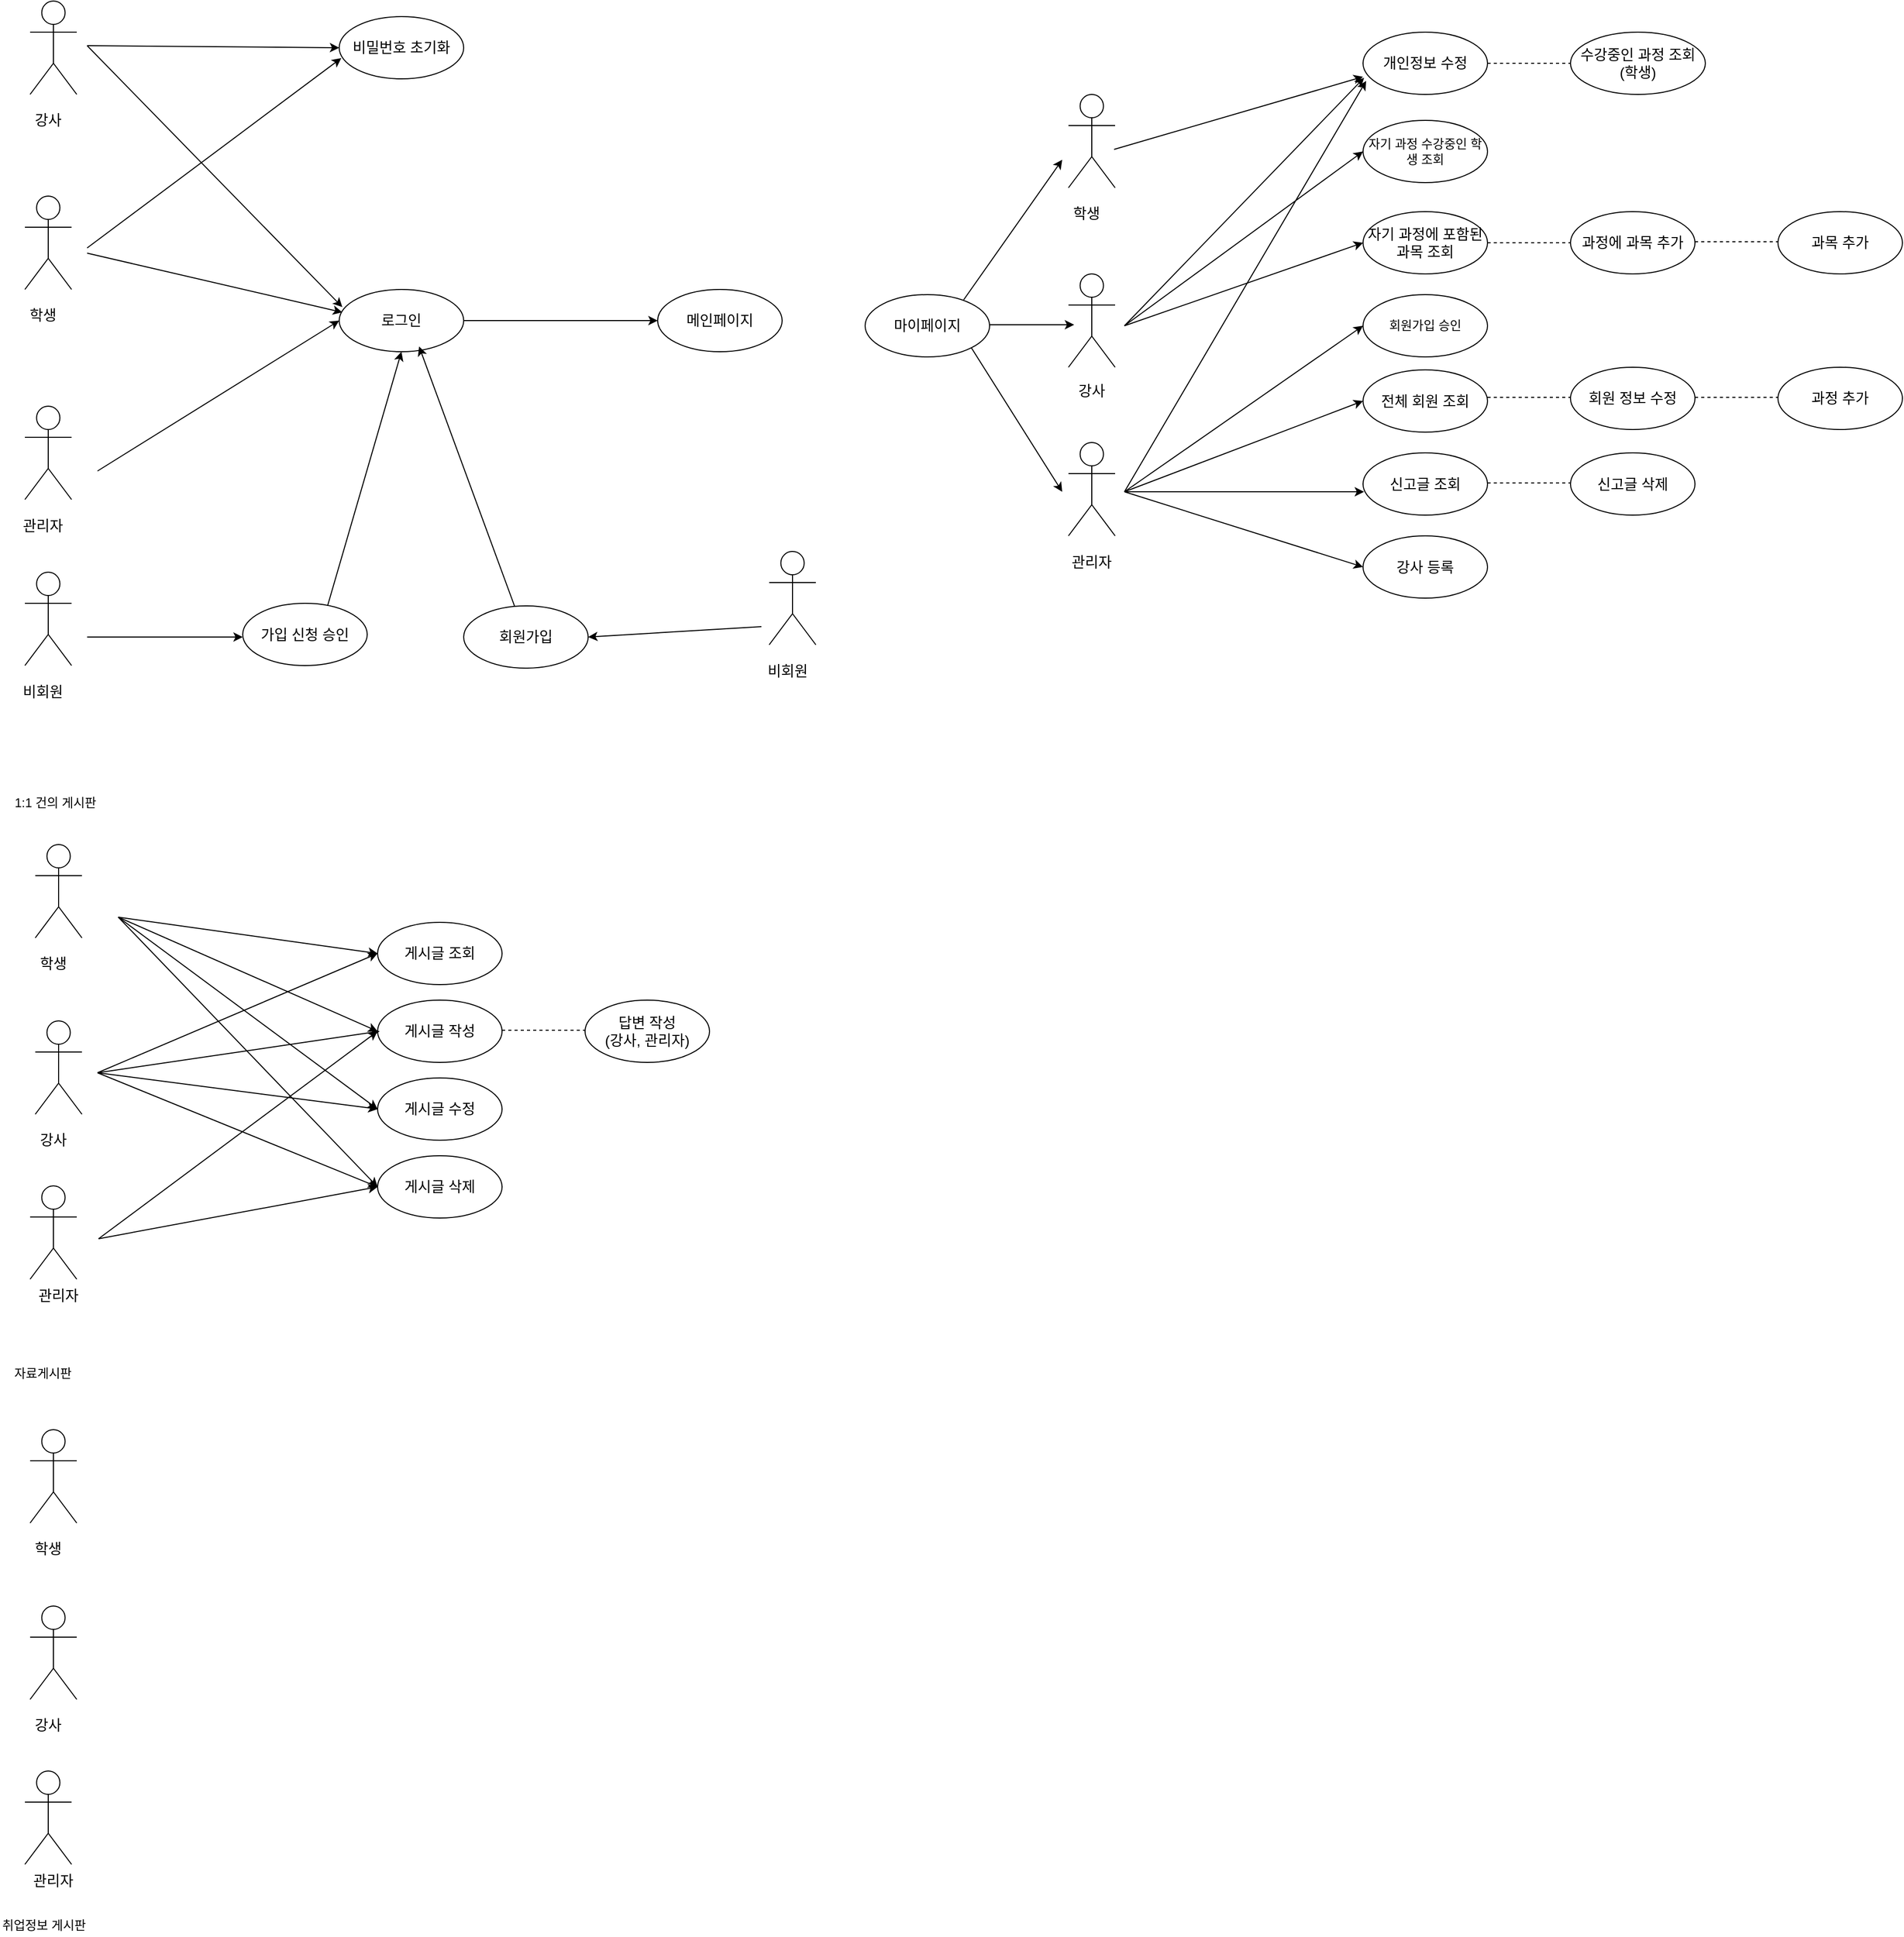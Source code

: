 <mxfile version="10.6.7" type="device"><diagram id="NTyxb_ioDviHmjdF3tRQ" name="Page-1"><mxGraphModel dx="918" dy="575" grid="1" gridSize="10" guides="1" tooltips="1" connect="1" arrows="1" fold="1" page="1" pageScale="1" pageWidth="827" pageHeight="1169" math="0" shadow="0"><root><mxCell id="0"/><mxCell id="1" parent="0"/><mxCell id="vYKhGPjS0XcKdQ3DkkJL-1" value="&lt;font color=&quot;#ffffff&quot;&gt;Actor&lt;/font&gt;" style="shape=umlActor;verticalLabelPosition=bottom;labelBackgroundColor=#ffffff;verticalAlign=top;html=1;outlineConnect=0;" parent="1" vertex="1"><mxGeometry x="50" y="215" width="45" height="90" as="geometry"/></mxCell><mxCell id="vYKhGPjS0XcKdQ3DkkJL-2" value="&lt;font style=&quot;font-size: 14px&quot;&gt;비밀번호 초기화&lt;/font&gt;" style="ellipse;whiteSpace=wrap;html=1;" parent="1" vertex="1"><mxGeometry x="353" y="42" width="120" height="60" as="geometry"/></mxCell><mxCell id="vYKhGPjS0XcKdQ3DkkJL-12" value="&lt;font style=&quot;font-size: 14px&quot;&gt;학생&lt;/font&gt;" style="text;html=1;strokeColor=none;fillColor=none;align=center;verticalAlign=middle;whiteSpace=wrap;rounded=0;" parent="1" vertex="1"><mxGeometry x="40" y="320" width="55" height="20" as="geometry"/></mxCell><mxCell id="vYKhGPjS0XcKdQ3DkkJL-15" value="&lt;font color=&quot;#ffffff&quot;&gt;Actor&lt;/font&gt;" style="shape=umlActor;verticalLabelPosition=bottom;labelBackgroundColor=#ffffff;verticalAlign=top;html=1;outlineConnect=0;" parent="1" vertex="1"><mxGeometry x="55" y="27" width="45" height="90" as="geometry"/></mxCell><mxCell id="vYKhGPjS0XcKdQ3DkkJL-16" value="&lt;font style=&quot;font-size: 14px&quot;&gt;강사&lt;/font&gt;" style="text;html=1;strokeColor=none;fillColor=none;align=center;verticalAlign=middle;whiteSpace=wrap;rounded=0;" parent="1" vertex="1"><mxGeometry x="45" y="132" width="55" height="20" as="geometry"/></mxCell><mxCell id="R5ydXDe85Mxhxa_G9bTE-1" value="&lt;font color=&quot;#ffffff&quot;&gt;Actor&lt;/font&gt;" style="shape=umlActor;verticalLabelPosition=bottom;labelBackgroundColor=#ffffff;verticalAlign=top;html=1;outlineConnect=0;strokeColor=#000000;" parent="1" vertex="1"><mxGeometry x="50" y="417.5" width="45" height="90" as="geometry"/></mxCell><mxCell id="R5ydXDe85Mxhxa_G9bTE-2" value="&lt;span style=&quot;font-size: 14px&quot;&gt;관리자&lt;/span&gt;" style="text;html=1;strokeColor=none;fillColor=none;align=center;verticalAlign=middle;whiteSpace=wrap;rounded=0;" parent="1" vertex="1"><mxGeometry x="40" y="522.5" width="55" height="20" as="geometry"/></mxCell><mxCell id="R5ydXDe85Mxhxa_G9bTE-4" value="" style="endArrow=classic;html=1;entryX=0.017;entryY=0.667;entryDx=0;entryDy=0;entryPerimeter=0;" parent="1" target="vYKhGPjS0XcKdQ3DkkJL-2" edge="1"><mxGeometry width="50" height="50" relative="1" as="geometry"><mxPoint x="110" y="265" as="sourcePoint"/><mxPoint x="360" y="160" as="targetPoint"/></mxGeometry></mxCell><mxCell id="R5ydXDe85Mxhxa_G9bTE-5" value="" style="endArrow=classic;html=1;entryX=0;entryY=0.5;entryDx=0;entryDy=0;" parent="1" target="vYKhGPjS0XcKdQ3DkkJL-2" edge="1"><mxGeometry width="50" height="50" relative="1" as="geometry"><mxPoint x="110" y="70" as="sourcePoint"/><mxPoint x="360" y="160" as="targetPoint"/></mxGeometry></mxCell><mxCell id="R5ydXDe85Mxhxa_G9bTE-6" value="&lt;span style=&quot;font-size: 14px&quot;&gt;로그인&lt;/span&gt;" style="ellipse;whiteSpace=wrap;html=1;" parent="1" vertex="1"><mxGeometry x="353" y="305" width="120" height="60" as="geometry"/></mxCell><mxCell id="R5ydXDe85Mxhxa_G9bTE-7" value="&lt;span style=&quot;font-size: 14px&quot;&gt;메인페이지&lt;/span&gt;" style="ellipse;whiteSpace=wrap;html=1;" parent="1" vertex="1"><mxGeometry x="660" y="305" width="120" height="60" as="geometry"/></mxCell><mxCell id="R5ydXDe85Mxhxa_G9bTE-11" value="" style="endArrow=classic;html=1;entryX=0;entryY=0.5;entryDx=0;entryDy=0;" parent="1" target="R5ydXDe85Mxhxa_G9bTE-6" edge="1"><mxGeometry width="50" height="50" relative="1" as="geometry"><mxPoint x="120" y="480" as="sourcePoint"/><mxPoint x="170" y="430" as="targetPoint"/></mxGeometry></mxCell><mxCell id="R5ydXDe85Mxhxa_G9bTE-12" value="" style="endArrow=classic;html=1;entryX=0.025;entryY=0.367;entryDx=0;entryDy=0;entryPerimeter=0;" parent="1" target="R5ydXDe85Mxhxa_G9bTE-6" edge="1"><mxGeometry width="50" height="50" relative="1" as="geometry"><mxPoint x="110" y="270" as="sourcePoint"/><mxPoint x="365" y="92" as="targetPoint"/></mxGeometry></mxCell><mxCell id="R5ydXDe85Mxhxa_G9bTE-13" value="" style="endArrow=classic;html=1;entryX=0.025;entryY=0.283;entryDx=0;entryDy=0;entryPerimeter=0;" parent="1" target="R5ydXDe85Mxhxa_G9bTE-6" edge="1"><mxGeometry width="50" height="50" relative="1" as="geometry"><mxPoint x="110" y="70" as="sourcePoint"/><mxPoint x="350" y="320" as="targetPoint"/></mxGeometry></mxCell><mxCell id="R5ydXDe85Mxhxa_G9bTE-14" value="" style="endArrow=classic;html=1;exitX=1;exitY=0.5;exitDx=0;exitDy=0;entryX=0;entryY=0.5;entryDx=0;entryDy=0;" parent="1" source="R5ydXDe85Mxhxa_G9bTE-6" target="R5ydXDe85Mxhxa_G9bTE-7" edge="1"><mxGeometry width="50" height="50" relative="1" as="geometry"><mxPoint x="390" y="412.5" as="sourcePoint"/><mxPoint x="656" y="342" as="targetPoint"/></mxGeometry></mxCell><mxCell id="R5ydXDe85Mxhxa_G9bTE-15" value="&lt;font color=&quot;#ffffff&quot;&gt;Actor&lt;/font&gt;" style="shape=umlActor;verticalLabelPosition=bottom;labelBackgroundColor=#ffffff;verticalAlign=top;html=1;outlineConnect=0;strokeColor=#000000;" parent="1" vertex="1"><mxGeometry x="50" y="577.5" width="45" height="90" as="geometry"/></mxCell><mxCell id="R5ydXDe85Mxhxa_G9bTE-16" value="&lt;span style=&quot;font-size: 14px&quot;&gt;비회원&lt;/span&gt;" style="text;html=1;strokeColor=none;fillColor=none;align=center;verticalAlign=middle;whiteSpace=wrap;rounded=0;" parent="1" vertex="1"><mxGeometry x="40" y="682.5" width="55" height="20" as="geometry"/></mxCell><mxCell id="R5ydXDe85Mxhxa_G9bTE-17" value="" style="endArrow=classic;html=1;" parent="1" edge="1"><mxGeometry width="50" height="50" relative="1" as="geometry"><mxPoint x="110" y="640" as="sourcePoint"/><mxPoint x="260" y="640" as="targetPoint"/></mxGeometry></mxCell><mxCell id="R5ydXDe85Mxhxa_G9bTE-19" value="&lt;span style=&quot;font-size: 14px&quot;&gt;회원가입&lt;/span&gt;" style="ellipse;whiteSpace=wrap;html=1;" parent="1" vertex="1"><mxGeometry x="473" y="610" width="120" height="60" as="geometry"/></mxCell><mxCell id="R5ydXDe85Mxhxa_G9bTE-22" value="" style="endArrow=classic;html=1;" parent="1" source="R5ydXDe85Mxhxa_G9bTE-19" edge="1"><mxGeometry width="50" height="50" relative="1" as="geometry"><mxPoint x="290" y="605" as="sourcePoint"/><mxPoint x="430" y="360" as="targetPoint"/></mxGeometry></mxCell><mxCell id="R5ydXDe85Mxhxa_G9bTE-23" value="&lt;font color=&quot;#ffffff&quot;&gt;Actor&lt;/font&gt;" style="shape=umlActor;verticalLabelPosition=bottom;labelBackgroundColor=#ffffff;verticalAlign=top;html=1;outlineConnect=0;strokeColor=#000000;" parent="1" vertex="1"><mxGeometry x="767.5" y="557.5" width="45" height="90" as="geometry"/></mxCell><mxCell id="R5ydXDe85Mxhxa_G9bTE-24" value="&lt;span style=&quot;font-size: 14px&quot;&gt;비회원&lt;/span&gt;" style="text;html=1;strokeColor=none;fillColor=none;align=center;verticalAlign=middle;whiteSpace=wrap;rounded=0;" parent="1" vertex="1"><mxGeometry x="757.5" y="662.5" width="55" height="20" as="geometry"/></mxCell><mxCell id="R5ydXDe85Mxhxa_G9bTE-25" value="&lt;span style=&quot;font-size: 14px&quot;&gt;가입 신청 승인&lt;/span&gt;" style="ellipse;whiteSpace=wrap;html=1;" parent="1" vertex="1"><mxGeometry x="260" y="607.5" width="120" height="60" as="geometry"/></mxCell><mxCell id="R5ydXDe85Mxhxa_G9bTE-26" value="" style="endArrow=classic;html=1;entryX=0.5;entryY=1;entryDx=0;entryDy=0;" parent="1" target="R5ydXDe85Mxhxa_G9bTE-6" edge="1"><mxGeometry width="50" height="50" relative="1" as="geometry"><mxPoint x="341.758" y="610.031" as="sourcePoint"/><mxPoint x="250" y="369.5" as="targetPoint"/></mxGeometry></mxCell><mxCell id="R5ydXDe85Mxhxa_G9bTE-27" value="" style="endArrow=classic;html=1;entryX=1;entryY=0.5;entryDx=0;entryDy=0;" parent="1" target="R5ydXDe85Mxhxa_G9bTE-19" edge="1"><mxGeometry width="50" height="50" relative="1" as="geometry"><mxPoint x="760" y="630" as="sourcePoint"/><mxPoint x="752.5" y="639.5" as="targetPoint"/></mxGeometry></mxCell><mxCell id="R5ydXDe85Mxhxa_G9bTE-35" value="&lt;font color=&quot;#ffffff&quot;&gt;Actor&lt;/font&gt;" style="shape=umlActor;verticalLabelPosition=bottom;labelBackgroundColor=#ffffff;verticalAlign=top;html=1;outlineConnect=0;" parent="1" vertex="1"><mxGeometry x="1056" y="290" width="45" height="90" as="geometry"/></mxCell><mxCell id="R5ydXDe85Mxhxa_G9bTE-36" value="&lt;span style=&quot;font-size: 14px&quot;&gt;강사&lt;/span&gt;" style="text;html=1;strokeColor=none;fillColor=none;align=center;verticalAlign=middle;whiteSpace=wrap;rounded=0;" parent="1" vertex="1"><mxGeometry x="1051" y="392.5" width="55" height="20" as="geometry"/></mxCell><mxCell id="R5ydXDe85Mxhxa_G9bTE-37" value="&lt;font color=&quot;#ffffff&quot;&gt;Actor&lt;/font&gt;" style="shape=umlActor;verticalLabelPosition=bottom;labelBackgroundColor=#ffffff;verticalAlign=top;html=1;outlineConnect=0;" parent="1" vertex="1"><mxGeometry x="1056" y="117" width="45" height="90" as="geometry"/></mxCell><mxCell id="R5ydXDe85Mxhxa_G9bTE-38" value="&lt;font style=&quot;font-size: 14px&quot;&gt;학생&lt;/font&gt;" style="text;html=1;strokeColor=none;fillColor=none;align=center;verticalAlign=middle;whiteSpace=wrap;rounded=0;" parent="1" vertex="1"><mxGeometry x="1046" y="222" width="55" height="20" as="geometry"/></mxCell><mxCell id="R5ydXDe85Mxhxa_G9bTE-39" value="&lt;font color=&quot;#ffffff&quot;&gt;Actor&lt;/font&gt;" style="shape=umlActor;verticalLabelPosition=bottom;labelBackgroundColor=#ffffff;verticalAlign=top;html=1;outlineConnect=0;strokeColor=#000000;" parent="1" vertex="1"><mxGeometry x="1056" y="452.5" width="45" height="90" as="geometry"/></mxCell><mxCell id="R5ydXDe85Mxhxa_G9bTE-40" value="&lt;span style=&quot;font-size: 14px&quot;&gt;관리자&lt;/span&gt;" style="text;html=1;strokeColor=none;fillColor=none;align=center;verticalAlign=middle;whiteSpace=wrap;rounded=0;" parent="1" vertex="1"><mxGeometry x="1051" y="557.5" width="55" height="20" as="geometry"/></mxCell><mxCell id="R5ydXDe85Mxhxa_G9bTE-53" value="&lt;span style=&quot;font-size: 14px&quot;&gt;마이페이지&lt;/span&gt;" style="ellipse;whiteSpace=wrap;html=1;" parent="1" vertex="1"><mxGeometry x="860" y="310" width="120" height="60" as="geometry"/></mxCell><mxCell id="R5ydXDe85Mxhxa_G9bTE-57" value="" style="endArrow=classic;html=1;" parent="1" edge="1"><mxGeometry width="50" height="50" relative="1" as="geometry"><mxPoint x="955" y="315" as="sourcePoint"/><mxPoint x="1050" y="180" as="targetPoint"/></mxGeometry></mxCell><mxCell id="R5ydXDe85Mxhxa_G9bTE-58" value="" style="endArrow=classic;html=1;" parent="1" edge="1"><mxGeometry width="50" height="50" relative="1" as="geometry"><mxPoint x="980" y="339" as="sourcePoint"/><mxPoint x="1061.5" y="339" as="targetPoint"/></mxGeometry></mxCell><mxCell id="R5ydXDe85Mxhxa_G9bTE-59" value="" style="endArrow=classic;html=1;exitX=1;exitY=1;exitDx=0;exitDy=0;" parent="1" source="R5ydXDe85Mxhxa_G9bTE-53" edge="1"><mxGeometry width="50" height="50" relative="1" as="geometry"><mxPoint x="975" y="335" as="sourcePoint"/><mxPoint x="1050" y="500" as="targetPoint"/></mxGeometry></mxCell><mxCell id="R5ydXDe85Mxhxa_G9bTE-60" value="&lt;span style=&quot;font-size: 14px&quot;&gt;개인정보 수정&lt;/span&gt;" style="ellipse;whiteSpace=wrap;html=1;" parent="1" vertex="1"><mxGeometry x="1340" y="57" width="120" height="60" as="geometry"/></mxCell><mxCell id="R5ydXDe85Mxhxa_G9bTE-72" value="&lt;span style=&quot;font-size: 14px&quot;&gt;수강중인 과정 조회&lt;br&gt;(학생)&lt;br&gt;&lt;/span&gt;" style="ellipse;whiteSpace=wrap;html=1;" parent="1" vertex="1"><mxGeometry x="1540" y="57" width="130" height="60" as="geometry"/></mxCell><mxCell id="R5ydXDe85Mxhxa_G9bTE-61" value="자기 과정 수강중인 학생 조회" style="ellipse;whiteSpace=wrap;html=1;" parent="1" vertex="1"><mxGeometry x="1340" y="142" width="120" height="60" as="geometry"/></mxCell><mxCell id="R5ydXDe85Mxhxa_G9bTE-62" value="&lt;span style=&quot;font-size: 14px&quot;&gt;자기 과정에 포함된 과목 조회&lt;/span&gt;" style="ellipse;whiteSpace=wrap;html=1;" parent="1" vertex="1"><mxGeometry x="1340" y="230" width="120" height="60" as="geometry"/></mxCell><mxCell id="R5ydXDe85Mxhxa_G9bTE-76" value="&lt;span style=&quot;font-size: 14px&quot;&gt;과정에 과목 추가&lt;/span&gt;" style="ellipse;whiteSpace=wrap;html=1;" parent="1" vertex="1"><mxGeometry x="1540" y="230" width="120" height="60" as="geometry"/></mxCell><mxCell id="R5ydXDe85Mxhxa_G9bTE-63" value="" style="endArrow=classic;html=1;" parent="1" edge="1"><mxGeometry width="50" height="50" relative="1" as="geometry"><mxPoint x="1110" y="340" as="sourcePoint"/><mxPoint x="1341" y="101" as="targetPoint"/></mxGeometry></mxCell><mxCell id="R5ydXDe85Mxhxa_G9bTE-66" value="&lt;span style=&quot;font-size: 14px&quot;&gt;과목 추가&lt;/span&gt;" style="ellipse;whiteSpace=wrap;html=1;" parent="1" vertex="1"><mxGeometry x="1740" y="230" width="120" height="60" as="geometry"/></mxCell><mxCell id="R5ydXDe85Mxhxa_G9bTE-67" value="회원가입 승인" style="ellipse;whiteSpace=wrap;html=1;" parent="1" vertex="1"><mxGeometry x="1340" y="310" width="120" height="60" as="geometry"/></mxCell><mxCell id="R5ydXDe85Mxhxa_G9bTE-68" value="&lt;span style=&quot;font-size: 14px&quot;&gt;전체 회원 조회&lt;/span&gt;" style="ellipse;whiteSpace=wrap;html=1;" parent="1" vertex="1"><mxGeometry x="1340" y="382.5" width="120" height="60" as="geometry"/></mxCell><mxCell id="R5ydXDe85Mxhxa_G9bTE-69" value="" style="endArrow=classic;html=1;" parent="1" edge="1"><mxGeometry width="50" height="50" relative="1" as="geometry"><mxPoint x="1100" y="170" as="sourcePoint"/><mxPoint x="1340" y="100" as="targetPoint"/></mxGeometry></mxCell><mxCell id="R5ydXDe85Mxhxa_G9bTE-70" value="" style="endArrow=classic;html=1;entryX=0.025;entryY=0.783;entryDx=0;entryDy=0;entryPerimeter=0;" parent="1" target="R5ydXDe85Mxhxa_G9bTE-60" edge="1"><mxGeometry width="50" height="50" relative="1" as="geometry"><mxPoint x="1110" y="500" as="sourcePoint"/><mxPoint x="1350" y="452.5" as="targetPoint"/></mxGeometry></mxCell><mxCell id="R5ydXDe85Mxhxa_G9bTE-74" value="" style="endArrow=classic;html=1;entryX=0;entryY=0.5;entryDx=0;entryDy=0;" parent="1" target="R5ydXDe85Mxhxa_G9bTE-61" edge="1"><mxGeometry width="50" height="50" relative="1" as="geometry"><mxPoint x="1110" y="340" as="sourcePoint"/><mxPoint x="1341" y="112.5" as="targetPoint"/></mxGeometry></mxCell><mxCell id="R5ydXDe85Mxhxa_G9bTE-75" value="" style="endArrow=classic;html=1;entryX=0;entryY=0.5;entryDx=0;entryDy=0;" parent="1" target="R5ydXDe85Mxhxa_G9bTE-62" edge="1"><mxGeometry width="50" height="50" relative="1" as="geometry"><mxPoint x="1110" y="340" as="sourcePoint"/><mxPoint x="1361" y="121" as="targetPoint"/></mxGeometry></mxCell><mxCell id="R5ydXDe85Mxhxa_G9bTE-83" value="" style="endArrow=classic;html=1;entryX=0;entryY=0.5;entryDx=0;entryDy=0;" parent="1" target="R5ydXDe85Mxhxa_G9bTE-67" edge="1"><mxGeometry width="50" height="50" relative="1" as="geometry"><mxPoint x="1110" y="500" as="sourcePoint"/><mxPoint x="1353" y="114" as="targetPoint"/></mxGeometry></mxCell><mxCell id="R5ydXDe85Mxhxa_G9bTE-84" value="" style="endArrow=classic;html=1;entryX=0;entryY=0.5;entryDx=0;entryDy=0;" parent="1" target="R5ydXDe85Mxhxa_G9bTE-68" edge="1"><mxGeometry width="50" height="50" relative="1" as="geometry"><mxPoint x="1110" y="500" as="sourcePoint"/><mxPoint x="1350" y="350" as="targetPoint"/></mxGeometry></mxCell><mxCell id="R5ydXDe85Mxhxa_G9bTE-85" value="&lt;span style=&quot;font-size: 14px&quot;&gt;신고글 조회&lt;/span&gt;" style="ellipse;whiteSpace=wrap;html=1;" parent="1" vertex="1"><mxGeometry x="1340" y="462.5" width="120" height="60" as="geometry"/></mxCell><mxCell id="R5ydXDe85Mxhxa_G9bTE-86" value="" style="endArrow=classic;html=1;entryX=0.008;entryY=0.625;entryDx=0;entryDy=0;entryPerimeter=0;" parent="1" target="R5ydXDe85Mxhxa_G9bTE-85" edge="1"><mxGeometry width="50" height="50" relative="1" as="geometry"><mxPoint x="1110" y="500" as="sourcePoint"/><mxPoint x="1350" y="423" as="targetPoint"/></mxGeometry></mxCell><mxCell id="R5ydXDe85Mxhxa_G9bTE-89" value="&lt;span style=&quot;font-size: 14px&quot;&gt;강사 등록&lt;/span&gt;" style="ellipse;whiteSpace=wrap;html=1;" parent="1" vertex="1"><mxGeometry x="1340" y="542.5" width="120" height="60" as="geometry"/></mxCell><mxCell id="R5ydXDe85Mxhxa_G9bTE-90" value="" style="endArrow=classic;html=1;entryX=0;entryY=0.5;entryDx=0;entryDy=0;" parent="1" target="R5ydXDe85Mxhxa_G9bTE-89" edge="1"><mxGeometry width="50" height="50" relative="1" as="geometry"><mxPoint x="1110" y="500" as="sourcePoint"/><mxPoint x="1351" y="510" as="targetPoint"/></mxGeometry></mxCell><mxCell id="R5ydXDe85Mxhxa_G9bTE-91" value="" style="endArrow=none;dashed=1;html=1;entryX=0;entryY=0.5;entryDx=0;entryDy=0;exitX=1;exitY=0.5;exitDx=0;exitDy=0;" parent="1" source="R5ydXDe85Mxhxa_G9bTE-60" target="R5ydXDe85Mxhxa_G9bTE-72" edge="1"><mxGeometry width="50" height="50" relative="1" as="geometry"><mxPoint x="1470" y="200" as="sourcePoint"/><mxPoint x="1520" y="150" as="targetPoint"/></mxGeometry></mxCell><mxCell id="R5ydXDe85Mxhxa_G9bTE-92" value="" style="endArrow=none;dashed=1;html=1;entryX=0;entryY=0.5;entryDx=0;entryDy=0;exitX=1;exitY=0.5;exitDx=0;exitDy=0;" parent="1" edge="1"><mxGeometry width="50" height="50" relative="1" as="geometry"><mxPoint x="1460" y="260" as="sourcePoint"/><mxPoint x="1540" y="260" as="targetPoint"/></mxGeometry></mxCell><mxCell id="R5ydXDe85Mxhxa_G9bTE-93" value="" style="endArrow=none;dashed=1;html=1;entryX=0;entryY=0.5;entryDx=0;entryDy=0;exitX=1;exitY=0.5;exitDx=0;exitDy=0;" parent="1" edge="1"><mxGeometry width="50" height="50" relative="1" as="geometry"><mxPoint x="1660" y="259" as="sourcePoint"/><mxPoint x="1740" y="259" as="targetPoint"/></mxGeometry></mxCell><mxCell id="R5ydXDe85Mxhxa_G9bTE-94" value="&lt;font color=&quot;#ffffff&quot;&gt;Actor&lt;/font&gt;" style="shape=umlActor;verticalLabelPosition=bottom;labelBackgroundColor=#ffffff;verticalAlign=top;html=1;outlineConnect=0;" parent="1" vertex="1"><mxGeometry x="60" y="840" width="45" height="90" as="geometry"/></mxCell><mxCell id="R5ydXDe85Mxhxa_G9bTE-95" value="&lt;font style=&quot;font-size: 14px&quot;&gt;학생&lt;/font&gt;" style="text;html=1;strokeColor=none;fillColor=none;align=center;verticalAlign=middle;whiteSpace=wrap;rounded=0;" parent="1" vertex="1"><mxGeometry x="50" y="945" width="55" height="20" as="geometry"/></mxCell><mxCell id="R5ydXDe85Mxhxa_G9bTE-96" value="&lt;font color=&quot;#ffffff&quot;&gt;Actor&lt;/font&gt;" style="shape=umlActor;verticalLabelPosition=bottom;labelBackgroundColor=#ffffff;verticalAlign=top;html=1;outlineConnect=0;strokeColor=#000000;" parent="1" vertex="1"><mxGeometry x="55" y="1169" width="45" height="90" as="geometry"/></mxCell><mxCell id="R5ydXDe85Mxhxa_G9bTE-97" value="&lt;span style=&quot;font-size: 14px&quot;&gt;관리자&lt;/span&gt;" style="text;html=1;strokeColor=none;fillColor=none;align=center;verticalAlign=middle;whiteSpace=wrap;rounded=0;" parent="1" vertex="1"><mxGeometry x="55" y="1265" width="55" height="20" as="geometry"/></mxCell><mxCell id="R5ydXDe85Mxhxa_G9bTE-98" value="&lt;font color=&quot;#ffffff&quot;&gt;Actor&lt;/font&gt;" style="shape=umlActor;verticalLabelPosition=bottom;labelBackgroundColor=#ffffff;verticalAlign=top;html=1;outlineConnect=0;strokeColor=#000000;" parent="1" vertex="1"><mxGeometry x="60" y="1010" width="45" height="90" as="geometry"/></mxCell><mxCell id="R5ydXDe85Mxhxa_G9bTE-99" value="&lt;span style=&quot;font-size: 14px&quot;&gt;강사&lt;/span&gt;" style="text;html=1;strokeColor=none;fillColor=none;align=center;verticalAlign=middle;whiteSpace=wrap;rounded=0;" parent="1" vertex="1"><mxGeometry x="50" y="1115" width="55" height="20" as="geometry"/></mxCell><mxCell id="R5ydXDe85Mxhxa_G9bTE-100" value="&lt;span style=&quot;font-size: 14px&quot;&gt;게시글 조회&lt;/span&gt;" style="ellipse;whiteSpace=wrap;html=1;" parent="1" vertex="1"><mxGeometry x="390" y="915" width="120" height="60" as="geometry"/></mxCell><mxCell id="R5ydXDe85Mxhxa_G9bTE-101" value="&lt;span style=&quot;font-size: 14px&quot;&gt;게시글 작성&lt;/span&gt;" style="ellipse;whiteSpace=wrap;html=1;" parent="1" vertex="1"><mxGeometry x="390" y="990" width="120" height="60" as="geometry"/></mxCell><mxCell id="R5ydXDe85Mxhxa_G9bTE-105" value="&lt;span style=&quot;font-size: 14px&quot;&gt;게시글 수정&lt;/span&gt;" style="ellipse;whiteSpace=wrap;html=1;" parent="1" vertex="1"><mxGeometry x="390" y="1065" width="120" height="60" as="geometry"/></mxCell><mxCell id="R5ydXDe85Mxhxa_G9bTE-106" value="&lt;span style=&quot;font-size: 14px&quot;&gt;게시글 삭제&lt;/span&gt;" style="ellipse;whiteSpace=wrap;html=1;" parent="1" vertex="1"><mxGeometry x="390" y="1140" width="120" height="60" as="geometry"/></mxCell><mxCell id="R5ydXDe85Mxhxa_G9bTE-113" value="&lt;span style=&quot;font-size: 14px&quot;&gt;회원 정보 수정&lt;/span&gt;" style="ellipse;whiteSpace=wrap;html=1;" parent="1" vertex="1"><mxGeometry x="1540" y="380" width="120" height="60" as="geometry"/></mxCell><mxCell id="R5ydXDe85Mxhxa_G9bTE-114" value="" style="endArrow=none;dashed=1;html=1;entryX=0;entryY=0.5;entryDx=0;entryDy=0;exitX=1;exitY=0.5;exitDx=0;exitDy=0;" parent="1" edge="1"><mxGeometry width="50" height="50" relative="1" as="geometry"><mxPoint x="1460" y="409" as="sourcePoint"/><mxPoint x="1540" y="409" as="targetPoint"/></mxGeometry></mxCell><mxCell id="R5ydXDe85Mxhxa_G9bTE-115" value="&lt;span style=&quot;font-size: 14px&quot;&gt;과정 추가&lt;/span&gt;" style="ellipse;whiteSpace=wrap;html=1;" parent="1" vertex="1"><mxGeometry x="1740" y="380" width="120" height="60" as="geometry"/></mxCell><mxCell id="R5ydXDe85Mxhxa_G9bTE-116" value="" style="endArrow=none;dashed=1;html=1;entryX=0;entryY=0.5;entryDx=0;entryDy=0;exitX=1;exitY=0.5;exitDx=0;exitDy=0;" parent="1" edge="1"><mxGeometry width="50" height="50" relative="1" as="geometry"><mxPoint x="1660" y="409" as="sourcePoint"/><mxPoint x="1740" y="409" as="targetPoint"/></mxGeometry></mxCell><mxCell id="R5ydXDe85Mxhxa_G9bTE-123" value="&lt;span style=&quot;font-size: 14px&quot;&gt;신고글 삭제&lt;/span&gt;" style="ellipse;whiteSpace=wrap;html=1;" parent="1" vertex="1"><mxGeometry x="1540" y="462.5" width="120" height="60" as="geometry"/></mxCell><mxCell id="R5ydXDe85Mxhxa_G9bTE-124" value="" style="endArrow=none;dashed=1;html=1;entryX=0;entryY=0.5;entryDx=0;entryDy=0;exitX=1;exitY=0.5;exitDx=0;exitDy=0;" parent="1" edge="1"><mxGeometry width="50" height="50" relative="1" as="geometry"><mxPoint x="1460" y="491.5" as="sourcePoint"/><mxPoint x="1540" y="491.5" as="targetPoint"/></mxGeometry></mxCell><mxCell id="R5ydXDe85Mxhxa_G9bTE-134" value="" style="endArrow=classic;html=1;entryX=0;entryY=0.5;entryDx=0;entryDy=0;" parent="1" target="R5ydXDe85Mxhxa_G9bTE-100" edge="1"><mxGeometry width="50" height="50" relative="1" as="geometry"><mxPoint x="120" y="1060" as="sourcePoint"/><mxPoint x="260" y="1070" as="targetPoint"/><Array as="points"/></mxGeometry></mxCell><mxCell id="R5ydXDe85Mxhxa_G9bTE-135" value="" style="endArrow=classic;html=1;entryX=0;entryY=0.5;entryDx=0;entryDy=0;" parent="1" target="R5ydXDe85Mxhxa_G9bTE-100" edge="1"><mxGeometry width="50" height="50" relative="1" as="geometry"><mxPoint x="140" y="910" as="sourcePoint"/><mxPoint x="346" y="1060" as="targetPoint"/></mxGeometry></mxCell><mxCell id="-A30xL2suH5JmeW6t3Ri-1" value="1:1 건의 게시판" style="text;html=1;strokeColor=none;fillColor=none;align=center;verticalAlign=middle;whiteSpace=wrap;rounded=0;" parent="1" vertex="1"><mxGeometry x="38" y="790" width="83" height="20" as="geometry"/></mxCell><mxCell id="-A30xL2suH5JmeW6t3Ri-2" value="자료게시판" style="text;html=1;strokeColor=none;fillColor=none;align=center;verticalAlign=middle;whiteSpace=wrap;rounded=0;" parent="1" vertex="1"><mxGeometry x="26" y="1340" width="83" height="20" as="geometry"/></mxCell><mxCell id="-A30xL2suH5JmeW6t3Ri-5" value="&lt;font color=&quot;#ffffff&quot;&gt;Actor&lt;/font&gt;" style="shape=umlActor;verticalLabelPosition=bottom;labelBackgroundColor=#ffffff;verticalAlign=top;html=1;outlineConnect=0;" parent="1" vertex="1"><mxGeometry x="55" y="1404" width="45" height="90" as="geometry"/></mxCell><mxCell id="-A30xL2suH5JmeW6t3Ri-6" value="&lt;font style=&quot;font-size: 14px&quot;&gt;학생&lt;/font&gt;" style="text;html=1;strokeColor=none;fillColor=none;align=center;verticalAlign=middle;whiteSpace=wrap;rounded=0;" parent="1" vertex="1"><mxGeometry x="45" y="1509" width="55" height="20" as="geometry"/></mxCell><mxCell id="-A30xL2suH5JmeW6t3Ri-7" value="&lt;font color=&quot;#ffffff&quot;&gt;Actor&lt;/font&gt;" style="shape=umlActor;verticalLabelPosition=bottom;labelBackgroundColor=#ffffff;verticalAlign=top;html=1;outlineConnect=0;strokeColor=#000000;" parent="1" vertex="1"><mxGeometry x="50" y="1733" width="45" height="90" as="geometry"/></mxCell><mxCell id="-A30xL2suH5JmeW6t3Ri-8" value="&lt;span style=&quot;font-size: 14px&quot;&gt;관리자&lt;/span&gt;" style="text;html=1;strokeColor=none;fillColor=none;align=center;verticalAlign=middle;whiteSpace=wrap;rounded=0;" parent="1" vertex="1"><mxGeometry x="50" y="1829" width="55" height="20" as="geometry"/></mxCell><mxCell id="-A30xL2suH5JmeW6t3Ri-9" value="&lt;font color=&quot;#ffffff&quot;&gt;Actor&lt;/font&gt;" style="shape=umlActor;verticalLabelPosition=bottom;labelBackgroundColor=#ffffff;verticalAlign=top;html=1;outlineConnect=0;strokeColor=#000000;" parent="1" vertex="1"><mxGeometry x="55" y="1574" width="45" height="90" as="geometry"/></mxCell><mxCell id="-A30xL2suH5JmeW6t3Ri-10" value="&lt;span style=&quot;font-size: 14px&quot;&gt;강사&lt;/span&gt;" style="text;html=1;strokeColor=none;fillColor=none;align=center;verticalAlign=middle;whiteSpace=wrap;rounded=0;" parent="1" vertex="1"><mxGeometry x="45" y="1679" width="55" height="20" as="geometry"/></mxCell><mxCell id="-A30xL2suH5JmeW6t3Ri-11" value="취업정보 게시판" style="text;html=1;strokeColor=none;fillColor=none;align=center;verticalAlign=middle;whiteSpace=wrap;rounded=0;" parent="1" vertex="1"><mxGeometry x="27" y="1872" width="83" height="20" as="geometry"/></mxCell><mxCell id="-A30xL2suH5JmeW6t3Ri-13" value="" style="endArrow=classic;html=1;entryX=0;entryY=0.5;entryDx=0;entryDy=0;" parent="1" target="R5ydXDe85Mxhxa_G9bTE-101" edge="1"><mxGeometry width="50" height="50" relative="1" as="geometry"><mxPoint x="140" y="910" as="sourcePoint"/><mxPoint x="346" y="1060" as="targetPoint"/></mxGeometry></mxCell><mxCell id="-A30xL2suH5JmeW6t3Ri-14" value="" style="endArrow=classic;html=1;entryX=0;entryY=0.5;entryDx=0;entryDy=0;" parent="1" target="R5ydXDe85Mxhxa_G9bTE-105" edge="1"><mxGeometry width="50" height="50" relative="1" as="geometry"><mxPoint x="140" y="910" as="sourcePoint"/><mxPoint x="346" y="1060" as="targetPoint"/></mxGeometry></mxCell><mxCell id="-A30xL2suH5JmeW6t3Ri-15" value="" style="endArrow=classic;html=1;entryX=0;entryY=0.5;entryDx=0;entryDy=0;" parent="1" target="R5ydXDe85Mxhxa_G9bTE-106" edge="1"><mxGeometry width="50" height="50" relative="1" as="geometry"><mxPoint x="140" y="910" as="sourcePoint"/><mxPoint x="346" y="1060" as="targetPoint"/></mxGeometry></mxCell><mxCell id="-A30xL2suH5JmeW6t3Ri-16" value="&lt;span style=&quot;font-size: 14px&quot;&gt;답변 작성&lt;br&gt;(강사, 관리자)&lt;br&gt;&lt;/span&gt;" style="ellipse;whiteSpace=wrap;html=1;" parent="1" vertex="1"><mxGeometry x="590" y="990" width="120" height="60" as="geometry"/></mxCell><mxCell id="-A30xL2suH5JmeW6t3Ri-17" value="" style="endArrow=none;dashed=1;html=1;entryX=0;entryY=0.5;entryDx=0;entryDy=0;exitX=1;exitY=0.5;exitDx=0;exitDy=0;" parent="1" edge="1"><mxGeometry width="50" height="50" relative="1" as="geometry"><mxPoint x="510" y="1019" as="sourcePoint"/><mxPoint x="590" y="1019" as="targetPoint"/></mxGeometry></mxCell><mxCell id="-A30xL2suH5JmeW6t3Ri-18" value="" style="endArrow=classic;html=1;entryX=0;entryY=0.5;entryDx=0;entryDy=0;" parent="1" target="R5ydXDe85Mxhxa_G9bTE-106" edge="1"><mxGeometry width="50" height="50" relative="1" as="geometry"><mxPoint x="120" y="1060" as="sourcePoint"/><mxPoint x="391" y="1095" as="targetPoint"/><Array as="points"/></mxGeometry></mxCell><mxCell id="-A30xL2suH5JmeW6t3Ri-19" value="" style="endArrow=classic;html=1;" parent="1" edge="1"><mxGeometry width="50" height="50" relative="1" as="geometry"><mxPoint x="120" y="1060" as="sourcePoint"/><mxPoint x="390" y="1095" as="targetPoint"/><Array as="points"/></mxGeometry></mxCell><mxCell id="-A30xL2suH5JmeW6t3Ri-20" value="" style="endArrow=classic;html=1;" parent="1" edge="1"><mxGeometry width="50" height="50" relative="1" as="geometry"><mxPoint x="120" y="1060" as="sourcePoint"/><mxPoint x="392" y="1020" as="targetPoint"/><Array as="points"/></mxGeometry></mxCell><mxCell id="-A30xL2suH5JmeW6t3Ri-21" value="" style="endArrow=classic;html=1;" parent="1" edge="1"><mxGeometry width="50" height="50" relative="1" as="geometry"><mxPoint x="121" y="1220" as="sourcePoint"/><mxPoint x="390" y="1170" as="targetPoint"/></mxGeometry></mxCell><mxCell id="-A30xL2suH5JmeW6t3Ri-22" value="" style="endArrow=classic;html=1;entryX=0;entryY=0.5;entryDx=0;entryDy=0;" parent="1" target="R5ydXDe85Mxhxa_G9bTE-101" edge="1"><mxGeometry width="50" height="50" relative="1" as="geometry"><mxPoint x="121" y="1220" as="sourcePoint"/><mxPoint x="390" y="1170" as="targetPoint"/></mxGeometry></mxCell></root></mxGraphModel></diagram></mxfile>